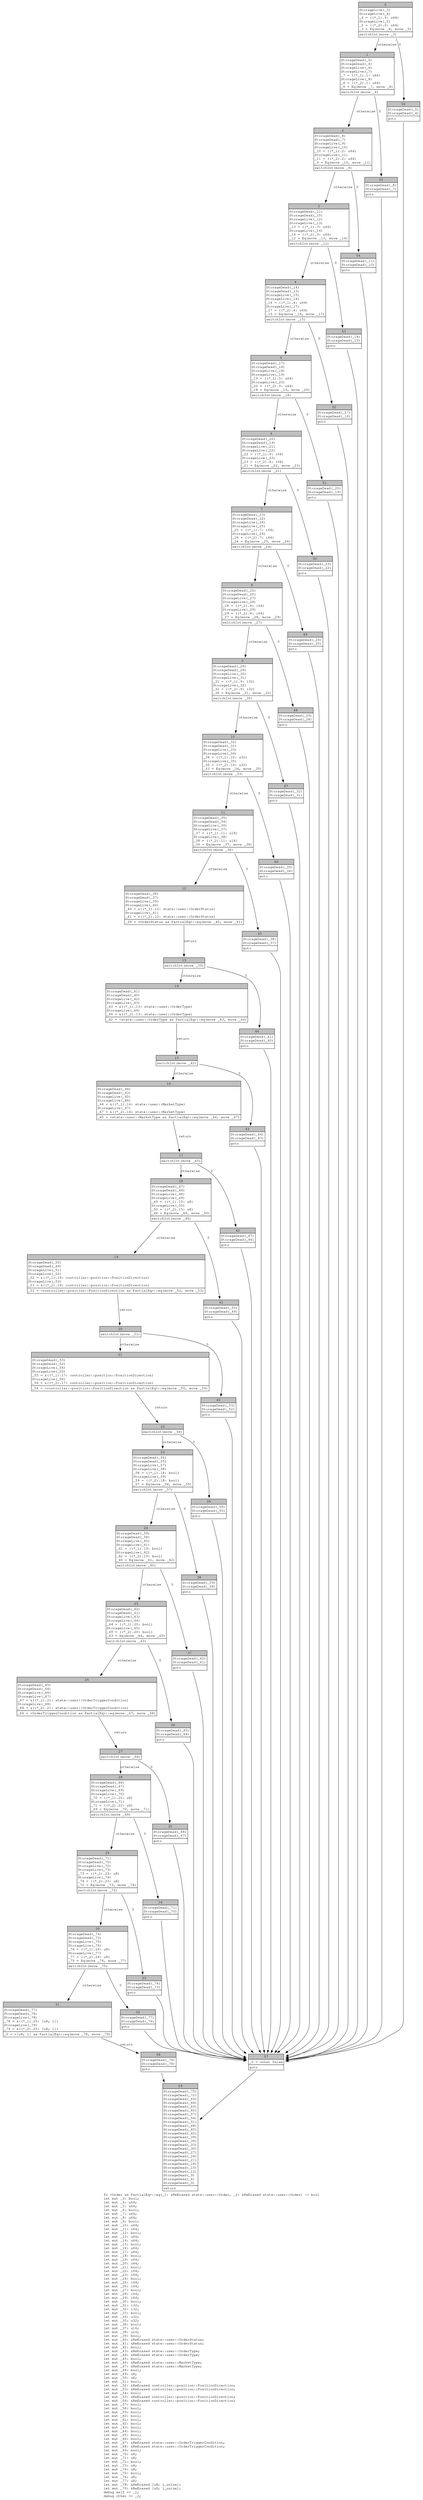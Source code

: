 digraph Mir_0_18540 {
    graph [fontname="Courier, monospace"];
    node [fontname="Courier, monospace"];
    edge [fontname="Courier, monospace"];
    label=<fn &lt;Order as PartialEq&gt;::eq(_1: &amp;ReErased state::user::Order, _2: &amp;ReErased state::user::Order) -&gt; bool<br align="left"/>let mut _3: bool;<br align="left"/>let mut _4: u64;<br align="left"/>let mut _5: u64;<br align="left"/>let mut _6: bool;<br align="left"/>let mut _7: u64;<br align="left"/>let mut _8: u64;<br align="left"/>let mut _9: bool;<br align="left"/>let mut _10: u64;<br align="left"/>let mut _11: u64;<br align="left"/>let mut _12: bool;<br align="left"/>let mut _13: u64;<br align="left"/>let mut _14: u64;<br align="left"/>let mut _15: bool;<br align="left"/>let mut _16: u64;<br align="left"/>let mut _17: u64;<br align="left"/>let mut _18: bool;<br align="left"/>let mut _19: u64;<br align="left"/>let mut _20: u64;<br align="left"/>let mut _21: bool;<br align="left"/>let mut _22: i64;<br align="left"/>let mut _23: i64;<br align="left"/>let mut _24: bool;<br align="left"/>let mut _25: i64;<br align="left"/>let mut _26: i64;<br align="left"/>let mut _27: bool;<br align="left"/>let mut _28: i64;<br align="left"/>let mut _29: i64;<br align="left"/>let mut _30: bool;<br align="left"/>let mut _31: i32;<br align="left"/>let mut _32: i32;<br align="left"/>let mut _33: bool;<br align="left"/>let mut _34: u32;<br align="left"/>let mut _35: u32;<br align="left"/>let mut _36: bool;<br align="left"/>let mut _37: u16;<br align="left"/>let mut _38: u16;<br align="left"/>let mut _39: bool;<br align="left"/>let mut _40: &amp;ReErased state::user::OrderStatus;<br align="left"/>let mut _41: &amp;ReErased state::user::OrderStatus;<br align="left"/>let mut _42: bool;<br align="left"/>let mut _43: &amp;ReErased state::user::OrderType;<br align="left"/>let mut _44: &amp;ReErased state::user::OrderType;<br align="left"/>let mut _45: bool;<br align="left"/>let mut _46: &amp;ReErased state::user::MarketType;<br align="left"/>let mut _47: &amp;ReErased state::user::MarketType;<br align="left"/>let mut _48: bool;<br align="left"/>let mut _49: u8;<br align="left"/>let mut _50: u8;<br align="left"/>let mut _51: bool;<br align="left"/>let mut _52: &amp;ReErased controller::position::PositionDirection;<br align="left"/>let mut _53: &amp;ReErased controller::position::PositionDirection;<br align="left"/>let mut _54: bool;<br align="left"/>let mut _55: &amp;ReErased controller::position::PositionDirection;<br align="left"/>let mut _56: &amp;ReErased controller::position::PositionDirection;<br align="left"/>let mut _57: bool;<br align="left"/>let mut _58: bool;<br align="left"/>let mut _59: bool;<br align="left"/>let mut _60: bool;<br align="left"/>let mut _61: bool;<br align="left"/>let mut _62: bool;<br align="left"/>let mut _63: bool;<br align="left"/>let mut _64: bool;<br align="left"/>let mut _65: bool;<br align="left"/>let mut _66: bool;<br align="left"/>let mut _67: &amp;ReErased state::user::OrderTriggerCondition;<br align="left"/>let mut _68: &amp;ReErased state::user::OrderTriggerCondition;<br align="left"/>let mut _69: bool;<br align="left"/>let mut _70: u8;<br align="left"/>let mut _71: u8;<br align="left"/>let mut _72: bool;<br align="left"/>let mut _73: u8;<br align="left"/>let mut _74: u8;<br align="left"/>let mut _75: bool;<br align="left"/>let mut _76: u8;<br align="left"/>let mut _77: u8;<br align="left"/>let mut _78: &amp;ReErased [u8; 1_usize];<br align="left"/>let mut _79: &amp;ReErased [u8; 1_usize];<br align="left"/>debug self =&gt; _1;<br align="left"/>debug other =&gt; _2;<br align="left"/>>;
    bb0__0_18540 [shape="none", label=<<table border="0" cellborder="1" cellspacing="0"><tr><td bgcolor="gray" align="center" colspan="1">0</td></tr><tr><td align="left" balign="left">StorageLive(_3)<br/>StorageLive(_4)<br/>_4 = ((*_1).0: u64)<br/>StorageLive(_5)<br/>_5 = ((*_2).0: u64)<br/>_3 = Eq(move _4, move _5)<br/></td></tr><tr><td align="left">switchInt(move _3)</td></tr></table>>];
    bb1__0_18540 [shape="none", label=<<table border="0" cellborder="1" cellspacing="0"><tr><td bgcolor="gray" align="center" colspan="1">1</td></tr><tr><td align="left" balign="left">StorageDead(_5)<br/>StorageDead(_4)<br/>StorageLive(_6)<br/>StorageLive(_7)<br/>_7 = ((*_1).1: u64)<br/>StorageLive(_8)<br/>_8 = ((*_2).1: u64)<br/>_6 = Eq(move _7, move _8)<br/></td></tr><tr><td align="left">switchInt(move _6)</td></tr></table>>];
    bb2__0_18540 [shape="none", label=<<table border="0" cellborder="1" cellspacing="0"><tr><td bgcolor="gray" align="center" colspan="1">2</td></tr><tr><td align="left" balign="left">StorageDead(_8)<br/>StorageDead(_7)<br/>StorageLive(_9)<br/>StorageLive(_10)<br/>_10 = ((*_1).2: u64)<br/>StorageLive(_11)<br/>_11 = ((*_2).2: u64)<br/>_9 = Eq(move _10, move _11)<br/></td></tr><tr><td align="left">switchInt(move _9)</td></tr></table>>];
    bb3__0_18540 [shape="none", label=<<table border="0" cellborder="1" cellspacing="0"><tr><td bgcolor="gray" align="center" colspan="1">3</td></tr><tr><td align="left" balign="left">StorageDead(_11)<br/>StorageDead(_10)<br/>StorageLive(_12)<br/>StorageLive(_13)<br/>_13 = ((*_1).3: u64)<br/>StorageLive(_14)<br/>_14 = ((*_2).3: u64)<br/>_12 = Eq(move _13, move _14)<br/></td></tr><tr><td align="left">switchInt(move _12)</td></tr></table>>];
    bb4__0_18540 [shape="none", label=<<table border="0" cellborder="1" cellspacing="0"><tr><td bgcolor="gray" align="center" colspan="1">4</td></tr><tr><td align="left" balign="left">StorageDead(_14)<br/>StorageDead(_13)<br/>StorageLive(_15)<br/>StorageLive(_16)<br/>_16 = ((*_1).4: u64)<br/>StorageLive(_17)<br/>_17 = ((*_2).4: u64)<br/>_15 = Eq(move _16, move _17)<br/></td></tr><tr><td align="left">switchInt(move _15)</td></tr></table>>];
    bb5__0_18540 [shape="none", label=<<table border="0" cellborder="1" cellspacing="0"><tr><td bgcolor="gray" align="center" colspan="1">5</td></tr><tr><td align="left" balign="left">StorageDead(_17)<br/>StorageDead(_16)<br/>StorageLive(_18)<br/>StorageLive(_19)<br/>_19 = ((*_1).5: u64)<br/>StorageLive(_20)<br/>_20 = ((*_2).5: u64)<br/>_18 = Eq(move _19, move _20)<br/></td></tr><tr><td align="left">switchInt(move _18)</td></tr></table>>];
    bb6__0_18540 [shape="none", label=<<table border="0" cellborder="1" cellspacing="0"><tr><td bgcolor="gray" align="center" colspan="1">6</td></tr><tr><td align="left" balign="left">StorageDead(_20)<br/>StorageDead(_19)<br/>StorageLive(_21)<br/>StorageLive(_22)<br/>_22 = ((*_1).6: i64)<br/>StorageLive(_23)<br/>_23 = ((*_2).6: i64)<br/>_21 = Eq(move _22, move _23)<br/></td></tr><tr><td align="left">switchInt(move _21)</td></tr></table>>];
    bb7__0_18540 [shape="none", label=<<table border="0" cellborder="1" cellspacing="0"><tr><td bgcolor="gray" align="center" colspan="1">7</td></tr><tr><td align="left" balign="left">StorageDead(_23)<br/>StorageDead(_22)<br/>StorageLive(_24)<br/>StorageLive(_25)<br/>_25 = ((*_1).7: i64)<br/>StorageLive(_26)<br/>_26 = ((*_2).7: i64)<br/>_24 = Eq(move _25, move _26)<br/></td></tr><tr><td align="left">switchInt(move _24)</td></tr></table>>];
    bb8__0_18540 [shape="none", label=<<table border="0" cellborder="1" cellspacing="0"><tr><td bgcolor="gray" align="center" colspan="1">8</td></tr><tr><td align="left" balign="left">StorageDead(_26)<br/>StorageDead(_25)<br/>StorageLive(_27)<br/>StorageLive(_28)<br/>_28 = ((*_1).8: i64)<br/>StorageLive(_29)<br/>_29 = ((*_2).8: i64)<br/>_27 = Eq(move _28, move _29)<br/></td></tr><tr><td align="left">switchInt(move _27)</td></tr></table>>];
    bb9__0_18540 [shape="none", label=<<table border="0" cellborder="1" cellspacing="0"><tr><td bgcolor="gray" align="center" colspan="1">9</td></tr><tr><td align="left" balign="left">StorageDead(_29)<br/>StorageDead(_28)<br/>StorageLive(_30)<br/>StorageLive(_31)<br/>_31 = ((*_1).9: i32)<br/>StorageLive(_32)<br/>_32 = ((*_2).9: i32)<br/>_30 = Eq(move _31, move _32)<br/></td></tr><tr><td align="left">switchInt(move _30)</td></tr></table>>];
    bb10__0_18540 [shape="none", label=<<table border="0" cellborder="1" cellspacing="0"><tr><td bgcolor="gray" align="center" colspan="1">10</td></tr><tr><td align="left" balign="left">StorageDead(_32)<br/>StorageDead(_31)<br/>StorageLive(_33)<br/>StorageLive(_34)<br/>_34 = ((*_1).10: u32)<br/>StorageLive(_35)<br/>_35 = ((*_2).10: u32)<br/>_33 = Eq(move _34, move _35)<br/></td></tr><tr><td align="left">switchInt(move _33)</td></tr></table>>];
    bb11__0_18540 [shape="none", label=<<table border="0" cellborder="1" cellspacing="0"><tr><td bgcolor="gray" align="center" colspan="1">11</td></tr><tr><td align="left" balign="left">StorageDead(_35)<br/>StorageDead(_34)<br/>StorageLive(_36)<br/>StorageLive(_37)<br/>_37 = ((*_1).11: u16)<br/>StorageLive(_38)<br/>_38 = ((*_2).11: u16)<br/>_36 = Eq(move _37, move _38)<br/></td></tr><tr><td align="left">switchInt(move _36)</td></tr></table>>];
    bb12__0_18540 [shape="none", label=<<table border="0" cellborder="1" cellspacing="0"><tr><td bgcolor="gray" align="center" colspan="1">12</td></tr><tr><td align="left" balign="left">StorageDead(_38)<br/>StorageDead(_37)<br/>StorageLive(_39)<br/>StorageLive(_40)<br/>_40 = &amp;((*_1).12: state::user::OrderStatus)<br/>StorageLive(_41)<br/>_41 = &amp;((*_2).12: state::user::OrderStatus)<br/></td></tr><tr><td align="left">_39 = &lt;OrderStatus as PartialEq&gt;::eq(move _40, move _41)</td></tr></table>>];
    bb13__0_18540 [shape="none", label=<<table border="0" cellborder="1" cellspacing="0"><tr><td bgcolor="gray" align="center" colspan="1">13</td></tr><tr><td align="left">switchInt(move _39)</td></tr></table>>];
    bb14__0_18540 [shape="none", label=<<table border="0" cellborder="1" cellspacing="0"><tr><td bgcolor="gray" align="center" colspan="1">14</td></tr><tr><td align="left" balign="left">StorageDead(_41)<br/>StorageDead(_40)<br/>StorageLive(_42)<br/>StorageLive(_43)<br/>_43 = &amp;((*_1).13: state::user::OrderType)<br/>StorageLive(_44)<br/>_44 = &amp;((*_2).13: state::user::OrderType)<br/></td></tr><tr><td align="left">_42 = &lt;state::user::OrderType as PartialEq&gt;::eq(move _43, move _44)</td></tr></table>>];
    bb15__0_18540 [shape="none", label=<<table border="0" cellborder="1" cellspacing="0"><tr><td bgcolor="gray" align="center" colspan="1">15</td></tr><tr><td align="left">switchInt(move _42)</td></tr></table>>];
    bb16__0_18540 [shape="none", label=<<table border="0" cellborder="1" cellspacing="0"><tr><td bgcolor="gray" align="center" colspan="1">16</td></tr><tr><td align="left" balign="left">StorageDead(_44)<br/>StorageDead(_43)<br/>StorageLive(_45)<br/>StorageLive(_46)<br/>_46 = &amp;((*_1).14: state::user::MarketType)<br/>StorageLive(_47)<br/>_47 = &amp;((*_2).14: state::user::MarketType)<br/></td></tr><tr><td align="left">_45 = &lt;state::user::MarketType as PartialEq&gt;::eq(move _46, move _47)</td></tr></table>>];
    bb17__0_18540 [shape="none", label=<<table border="0" cellborder="1" cellspacing="0"><tr><td bgcolor="gray" align="center" colspan="1">17</td></tr><tr><td align="left">switchInt(move _45)</td></tr></table>>];
    bb18__0_18540 [shape="none", label=<<table border="0" cellborder="1" cellspacing="0"><tr><td bgcolor="gray" align="center" colspan="1">18</td></tr><tr><td align="left" balign="left">StorageDead(_47)<br/>StorageDead(_46)<br/>StorageLive(_48)<br/>StorageLive(_49)<br/>_49 = ((*_1).15: u8)<br/>StorageLive(_50)<br/>_50 = ((*_2).15: u8)<br/>_48 = Eq(move _49, move _50)<br/></td></tr><tr><td align="left">switchInt(move _48)</td></tr></table>>];
    bb19__0_18540 [shape="none", label=<<table border="0" cellborder="1" cellspacing="0"><tr><td bgcolor="gray" align="center" colspan="1">19</td></tr><tr><td align="left" balign="left">StorageDead(_50)<br/>StorageDead(_49)<br/>StorageLive(_51)<br/>StorageLive(_52)<br/>_52 = &amp;((*_1).16: controller::position::PositionDirection)<br/>StorageLive(_53)<br/>_53 = &amp;((*_2).16: controller::position::PositionDirection)<br/></td></tr><tr><td align="left">_51 = &lt;controller::position::PositionDirection as PartialEq&gt;::eq(move _52, move _53)</td></tr></table>>];
    bb20__0_18540 [shape="none", label=<<table border="0" cellborder="1" cellspacing="0"><tr><td bgcolor="gray" align="center" colspan="1">20</td></tr><tr><td align="left">switchInt(move _51)</td></tr></table>>];
    bb21__0_18540 [shape="none", label=<<table border="0" cellborder="1" cellspacing="0"><tr><td bgcolor="gray" align="center" colspan="1">21</td></tr><tr><td align="left" balign="left">StorageDead(_53)<br/>StorageDead(_52)<br/>StorageLive(_54)<br/>StorageLive(_55)<br/>_55 = &amp;((*_1).17: controller::position::PositionDirection)<br/>StorageLive(_56)<br/>_56 = &amp;((*_2).17: controller::position::PositionDirection)<br/></td></tr><tr><td align="left">_54 = &lt;controller::position::PositionDirection as PartialEq&gt;::eq(move _55, move _56)</td></tr></table>>];
    bb22__0_18540 [shape="none", label=<<table border="0" cellborder="1" cellspacing="0"><tr><td bgcolor="gray" align="center" colspan="1">22</td></tr><tr><td align="left">switchInt(move _54)</td></tr></table>>];
    bb23__0_18540 [shape="none", label=<<table border="0" cellborder="1" cellspacing="0"><tr><td bgcolor="gray" align="center" colspan="1">23</td></tr><tr><td align="left" balign="left">StorageDead(_56)<br/>StorageDead(_55)<br/>StorageLive(_57)<br/>StorageLive(_58)<br/>_58 = ((*_1).18: bool)<br/>StorageLive(_59)<br/>_59 = ((*_2).18: bool)<br/>_57 = Eq(move _58, move _59)<br/></td></tr><tr><td align="left">switchInt(move _57)</td></tr></table>>];
    bb24__0_18540 [shape="none", label=<<table border="0" cellborder="1" cellspacing="0"><tr><td bgcolor="gray" align="center" colspan="1">24</td></tr><tr><td align="left" balign="left">StorageDead(_59)<br/>StorageDead(_58)<br/>StorageLive(_60)<br/>StorageLive(_61)<br/>_61 = ((*_1).19: bool)<br/>StorageLive(_62)<br/>_62 = ((*_2).19: bool)<br/>_60 = Eq(move _61, move _62)<br/></td></tr><tr><td align="left">switchInt(move _60)</td></tr></table>>];
    bb25__0_18540 [shape="none", label=<<table border="0" cellborder="1" cellspacing="0"><tr><td bgcolor="gray" align="center" colspan="1">25</td></tr><tr><td align="left" balign="left">StorageDead(_62)<br/>StorageDead(_61)<br/>StorageLive(_63)<br/>StorageLive(_64)<br/>_64 = ((*_1).20: bool)<br/>StorageLive(_65)<br/>_65 = ((*_2).20: bool)<br/>_63 = Eq(move _64, move _65)<br/></td></tr><tr><td align="left">switchInt(move _63)</td></tr></table>>];
    bb26__0_18540 [shape="none", label=<<table border="0" cellborder="1" cellspacing="0"><tr><td bgcolor="gray" align="center" colspan="1">26</td></tr><tr><td align="left" balign="left">StorageDead(_65)<br/>StorageDead(_64)<br/>StorageLive(_66)<br/>StorageLive(_67)<br/>_67 = &amp;((*_1).21: state::user::OrderTriggerCondition)<br/>StorageLive(_68)<br/>_68 = &amp;((*_2).21: state::user::OrderTriggerCondition)<br/></td></tr><tr><td align="left">_66 = &lt;OrderTriggerCondition as PartialEq&gt;::eq(move _67, move _68)</td></tr></table>>];
    bb27__0_18540 [shape="none", label=<<table border="0" cellborder="1" cellspacing="0"><tr><td bgcolor="gray" align="center" colspan="1">27</td></tr><tr><td align="left">switchInt(move _66)</td></tr></table>>];
    bb28__0_18540 [shape="none", label=<<table border="0" cellborder="1" cellspacing="0"><tr><td bgcolor="gray" align="center" colspan="1">28</td></tr><tr><td align="left" balign="left">StorageDead(_68)<br/>StorageDead(_67)<br/>StorageLive(_69)<br/>StorageLive(_70)<br/>_70 = ((*_1).22: u8)<br/>StorageLive(_71)<br/>_71 = ((*_2).22: u8)<br/>_69 = Eq(move _70, move _71)<br/></td></tr><tr><td align="left">switchInt(move _69)</td></tr></table>>];
    bb29__0_18540 [shape="none", label=<<table border="0" cellborder="1" cellspacing="0"><tr><td bgcolor="gray" align="center" colspan="1">29</td></tr><tr><td align="left" balign="left">StorageDead(_71)<br/>StorageDead(_70)<br/>StorageLive(_72)<br/>StorageLive(_73)<br/>_73 = ((*_1).23: u8)<br/>StorageLive(_74)<br/>_74 = ((*_2).23: u8)<br/>_72 = Eq(move _73, move _74)<br/></td></tr><tr><td align="left">switchInt(move _72)</td></tr></table>>];
    bb30__0_18540 [shape="none", label=<<table border="0" cellborder="1" cellspacing="0"><tr><td bgcolor="gray" align="center" colspan="1">30</td></tr><tr><td align="left" balign="left">StorageDead(_74)<br/>StorageDead(_73)<br/>StorageLive(_75)<br/>StorageLive(_76)<br/>_76 = ((*_1).24: u8)<br/>StorageLive(_77)<br/>_77 = ((*_2).24: u8)<br/>_75 = Eq(move _76, move _77)<br/></td></tr><tr><td align="left">switchInt(move _75)</td></tr></table>>];
    bb31__0_18540 [shape="none", label=<<table border="0" cellborder="1" cellspacing="0"><tr><td bgcolor="gray" align="center" colspan="1">31</td></tr><tr><td align="left" balign="left">StorageDead(_77)<br/>StorageDead(_76)<br/>StorageLive(_78)<br/>_78 = &amp;((*_1).25: [u8; 1])<br/>StorageLive(_79)<br/>_79 = &amp;((*_2).25: [u8; 1])<br/></td></tr><tr><td align="left">_0 = &lt;[u8; 1] as PartialEq&gt;::eq(move _78, move _79)</td></tr></table>>];
    bb32__0_18540 [shape="none", label=<<table border="0" cellborder="1" cellspacing="0"><tr><td bgcolor="gray" align="center" colspan="1">32</td></tr><tr><td align="left" balign="left">StorageDead(_77)<br/>StorageDead(_76)<br/></td></tr><tr><td align="left">goto</td></tr></table>>];
    bb33__0_18540 [shape="none", label=<<table border="0" cellborder="1" cellspacing="0"><tr><td bgcolor="gray" align="center" colspan="1">33</td></tr><tr><td align="left" balign="left">StorageDead(_74)<br/>StorageDead(_73)<br/></td></tr><tr><td align="left">goto</td></tr></table>>];
    bb34__0_18540 [shape="none", label=<<table border="0" cellborder="1" cellspacing="0"><tr><td bgcolor="gray" align="center" colspan="1">34</td></tr><tr><td align="left" balign="left">StorageDead(_71)<br/>StorageDead(_70)<br/></td></tr><tr><td align="left">goto</td></tr></table>>];
    bb35__0_18540 [shape="none", label=<<table border="0" cellborder="1" cellspacing="0"><tr><td bgcolor="gray" align="center" colspan="1">35</td></tr><tr><td align="left" balign="left">StorageDead(_68)<br/>StorageDead(_67)<br/></td></tr><tr><td align="left">goto</td></tr></table>>];
    bb36__0_18540 [shape="none", label=<<table border="0" cellborder="1" cellspacing="0"><tr><td bgcolor="gray" align="center" colspan="1">36</td></tr><tr><td align="left" balign="left">StorageDead(_65)<br/>StorageDead(_64)<br/></td></tr><tr><td align="left">goto</td></tr></table>>];
    bb37__0_18540 [shape="none", label=<<table border="0" cellborder="1" cellspacing="0"><tr><td bgcolor="gray" align="center" colspan="1">37</td></tr><tr><td align="left" balign="left">StorageDead(_62)<br/>StorageDead(_61)<br/></td></tr><tr><td align="left">goto</td></tr></table>>];
    bb38__0_18540 [shape="none", label=<<table border="0" cellborder="1" cellspacing="0"><tr><td bgcolor="gray" align="center" colspan="1">38</td></tr><tr><td align="left" balign="left">StorageDead(_59)<br/>StorageDead(_58)<br/></td></tr><tr><td align="left">goto</td></tr></table>>];
    bb39__0_18540 [shape="none", label=<<table border="0" cellborder="1" cellspacing="0"><tr><td bgcolor="gray" align="center" colspan="1">39</td></tr><tr><td align="left" balign="left">StorageDead(_56)<br/>StorageDead(_55)<br/></td></tr><tr><td align="left">goto</td></tr></table>>];
    bb40__0_18540 [shape="none", label=<<table border="0" cellborder="1" cellspacing="0"><tr><td bgcolor="gray" align="center" colspan="1">40</td></tr><tr><td align="left" balign="left">StorageDead(_53)<br/>StorageDead(_52)<br/></td></tr><tr><td align="left">goto</td></tr></table>>];
    bb41__0_18540 [shape="none", label=<<table border="0" cellborder="1" cellspacing="0"><tr><td bgcolor="gray" align="center" colspan="1">41</td></tr><tr><td align="left" balign="left">StorageDead(_50)<br/>StorageDead(_49)<br/></td></tr><tr><td align="left">goto</td></tr></table>>];
    bb42__0_18540 [shape="none", label=<<table border="0" cellborder="1" cellspacing="0"><tr><td bgcolor="gray" align="center" colspan="1">42</td></tr><tr><td align="left" balign="left">StorageDead(_47)<br/>StorageDead(_46)<br/></td></tr><tr><td align="left">goto</td></tr></table>>];
    bb43__0_18540 [shape="none", label=<<table border="0" cellborder="1" cellspacing="0"><tr><td bgcolor="gray" align="center" colspan="1">43</td></tr><tr><td align="left" balign="left">StorageDead(_44)<br/>StorageDead(_43)<br/></td></tr><tr><td align="left">goto</td></tr></table>>];
    bb44__0_18540 [shape="none", label=<<table border="0" cellborder="1" cellspacing="0"><tr><td bgcolor="gray" align="center" colspan="1">44</td></tr><tr><td align="left" balign="left">StorageDead(_41)<br/>StorageDead(_40)<br/></td></tr><tr><td align="left">goto</td></tr></table>>];
    bb45__0_18540 [shape="none", label=<<table border="0" cellborder="1" cellspacing="0"><tr><td bgcolor="gray" align="center" colspan="1">45</td></tr><tr><td align="left" balign="left">StorageDead(_38)<br/>StorageDead(_37)<br/></td></tr><tr><td align="left">goto</td></tr></table>>];
    bb46__0_18540 [shape="none", label=<<table border="0" cellborder="1" cellspacing="0"><tr><td bgcolor="gray" align="center" colspan="1">46</td></tr><tr><td align="left" balign="left">StorageDead(_35)<br/>StorageDead(_34)<br/></td></tr><tr><td align="left">goto</td></tr></table>>];
    bb47__0_18540 [shape="none", label=<<table border="0" cellborder="1" cellspacing="0"><tr><td bgcolor="gray" align="center" colspan="1">47</td></tr><tr><td align="left" balign="left">StorageDead(_32)<br/>StorageDead(_31)<br/></td></tr><tr><td align="left">goto</td></tr></table>>];
    bb48__0_18540 [shape="none", label=<<table border="0" cellborder="1" cellspacing="0"><tr><td bgcolor="gray" align="center" colspan="1">48</td></tr><tr><td align="left" balign="left">StorageDead(_29)<br/>StorageDead(_28)<br/></td></tr><tr><td align="left">goto</td></tr></table>>];
    bb49__0_18540 [shape="none", label=<<table border="0" cellborder="1" cellspacing="0"><tr><td bgcolor="gray" align="center" colspan="1">49</td></tr><tr><td align="left" balign="left">StorageDead(_26)<br/>StorageDead(_25)<br/></td></tr><tr><td align="left">goto</td></tr></table>>];
    bb50__0_18540 [shape="none", label=<<table border="0" cellborder="1" cellspacing="0"><tr><td bgcolor="gray" align="center" colspan="1">50</td></tr><tr><td align="left" balign="left">StorageDead(_23)<br/>StorageDead(_22)<br/></td></tr><tr><td align="left">goto</td></tr></table>>];
    bb51__0_18540 [shape="none", label=<<table border="0" cellborder="1" cellspacing="0"><tr><td bgcolor="gray" align="center" colspan="1">51</td></tr><tr><td align="left" balign="left">StorageDead(_20)<br/>StorageDead(_19)<br/></td></tr><tr><td align="left">goto</td></tr></table>>];
    bb52__0_18540 [shape="none", label=<<table border="0" cellborder="1" cellspacing="0"><tr><td bgcolor="gray" align="center" colspan="1">52</td></tr><tr><td align="left" balign="left">StorageDead(_17)<br/>StorageDead(_16)<br/></td></tr><tr><td align="left">goto</td></tr></table>>];
    bb53__0_18540 [shape="none", label=<<table border="0" cellborder="1" cellspacing="0"><tr><td bgcolor="gray" align="center" colspan="1">53</td></tr><tr><td align="left" balign="left">StorageDead(_14)<br/>StorageDead(_13)<br/></td></tr><tr><td align="left">goto</td></tr></table>>];
    bb54__0_18540 [shape="none", label=<<table border="0" cellborder="1" cellspacing="0"><tr><td bgcolor="gray" align="center" colspan="1">54</td></tr><tr><td align="left" balign="left">StorageDead(_11)<br/>StorageDead(_10)<br/></td></tr><tr><td align="left">goto</td></tr></table>>];
    bb55__0_18540 [shape="none", label=<<table border="0" cellborder="1" cellspacing="0"><tr><td bgcolor="gray" align="center" colspan="1">55</td></tr><tr><td align="left" balign="left">StorageDead(_8)<br/>StorageDead(_7)<br/></td></tr><tr><td align="left">goto</td></tr></table>>];
    bb56__0_18540 [shape="none", label=<<table border="0" cellborder="1" cellspacing="0"><tr><td bgcolor="gray" align="center" colspan="1">56</td></tr><tr><td align="left" balign="left">StorageDead(_5)<br/>StorageDead(_4)<br/></td></tr><tr><td align="left">goto</td></tr></table>>];
    bb57__0_18540 [shape="none", label=<<table border="0" cellborder="1" cellspacing="0"><tr><td bgcolor="gray" align="center" colspan="1">57</td></tr><tr><td align="left" balign="left">_0 = const false<br/></td></tr><tr><td align="left">goto</td></tr></table>>];
    bb58__0_18540 [shape="none", label=<<table border="0" cellborder="1" cellspacing="0"><tr><td bgcolor="gray" align="center" colspan="1">58</td></tr><tr><td align="left" balign="left">StorageDead(_79)<br/>StorageDead(_78)<br/></td></tr><tr><td align="left">goto</td></tr></table>>];
    bb59__0_18540 [shape="none", label=<<table border="0" cellborder="1" cellspacing="0"><tr><td bgcolor="gray" align="center" colspan="1">59</td></tr><tr><td align="left" balign="left">StorageDead(_75)<br/>StorageDead(_72)<br/>StorageDead(_69)<br/>StorageDead(_66)<br/>StorageDead(_63)<br/>StorageDead(_60)<br/>StorageDead(_57)<br/>StorageDead(_54)<br/>StorageDead(_51)<br/>StorageDead(_48)<br/>StorageDead(_45)<br/>StorageDead(_42)<br/>StorageDead(_39)<br/>StorageDead(_36)<br/>StorageDead(_33)<br/>StorageDead(_30)<br/>StorageDead(_27)<br/>StorageDead(_24)<br/>StorageDead(_21)<br/>StorageDead(_18)<br/>StorageDead(_15)<br/>StorageDead(_12)<br/>StorageDead(_9)<br/>StorageDead(_6)<br/>StorageDead(_3)<br/></td></tr><tr><td align="left">return</td></tr></table>>];
    bb0__0_18540 -> bb56__0_18540 [label="0"];
    bb0__0_18540 -> bb1__0_18540 [label="otherwise"];
    bb1__0_18540 -> bb55__0_18540 [label="0"];
    bb1__0_18540 -> bb2__0_18540 [label="otherwise"];
    bb2__0_18540 -> bb54__0_18540 [label="0"];
    bb2__0_18540 -> bb3__0_18540 [label="otherwise"];
    bb3__0_18540 -> bb53__0_18540 [label="0"];
    bb3__0_18540 -> bb4__0_18540 [label="otherwise"];
    bb4__0_18540 -> bb52__0_18540 [label="0"];
    bb4__0_18540 -> bb5__0_18540 [label="otherwise"];
    bb5__0_18540 -> bb51__0_18540 [label="0"];
    bb5__0_18540 -> bb6__0_18540 [label="otherwise"];
    bb6__0_18540 -> bb50__0_18540 [label="0"];
    bb6__0_18540 -> bb7__0_18540 [label="otherwise"];
    bb7__0_18540 -> bb49__0_18540 [label="0"];
    bb7__0_18540 -> bb8__0_18540 [label="otherwise"];
    bb8__0_18540 -> bb48__0_18540 [label="0"];
    bb8__0_18540 -> bb9__0_18540 [label="otherwise"];
    bb9__0_18540 -> bb47__0_18540 [label="0"];
    bb9__0_18540 -> bb10__0_18540 [label="otherwise"];
    bb10__0_18540 -> bb46__0_18540 [label="0"];
    bb10__0_18540 -> bb11__0_18540 [label="otherwise"];
    bb11__0_18540 -> bb45__0_18540 [label="0"];
    bb11__0_18540 -> bb12__0_18540 [label="otherwise"];
    bb12__0_18540 -> bb13__0_18540 [label="return"];
    bb13__0_18540 -> bb44__0_18540 [label="0"];
    bb13__0_18540 -> bb14__0_18540 [label="otherwise"];
    bb14__0_18540 -> bb15__0_18540 [label="return"];
    bb15__0_18540 -> bb43__0_18540 [label="0"];
    bb15__0_18540 -> bb16__0_18540 [label="otherwise"];
    bb16__0_18540 -> bb17__0_18540 [label="return"];
    bb17__0_18540 -> bb42__0_18540 [label="0"];
    bb17__0_18540 -> bb18__0_18540 [label="otherwise"];
    bb18__0_18540 -> bb41__0_18540 [label="0"];
    bb18__0_18540 -> bb19__0_18540 [label="otherwise"];
    bb19__0_18540 -> bb20__0_18540 [label="return"];
    bb20__0_18540 -> bb40__0_18540 [label="0"];
    bb20__0_18540 -> bb21__0_18540 [label="otherwise"];
    bb21__0_18540 -> bb22__0_18540 [label="return"];
    bb22__0_18540 -> bb39__0_18540 [label="0"];
    bb22__0_18540 -> bb23__0_18540 [label="otherwise"];
    bb23__0_18540 -> bb38__0_18540 [label="0"];
    bb23__0_18540 -> bb24__0_18540 [label="otherwise"];
    bb24__0_18540 -> bb37__0_18540 [label="0"];
    bb24__0_18540 -> bb25__0_18540 [label="otherwise"];
    bb25__0_18540 -> bb36__0_18540 [label="0"];
    bb25__0_18540 -> bb26__0_18540 [label="otherwise"];
    bb26__0_18540 -> bb27__0_18540 [label="return"];
    bb27__0_18540 -> bb35__0_18540 [label="0"];
    bb27__0_18540 -> bb28__0_18540 [label="otherwise"];
    bb28__0_18540 -> bb34__0_18540 [label="0"];
    bb28__0_18540 -> bb29__0_18540 [label="otherwise"];
    bb29__0_18540 -> bb33__0_18540 [label="0"];
    bb29__0_18540 -> bb30__0_18540 [label="otherwise"];
    bb30__0_18540 -> bb32__0_18540 [label="0"];
    bb30__0_18540 -> bb31__0_18540 [label="otherwise"];
    bb31__0_18540 -> bb58__0_18540 [label="return"];
    bb32__0_18540 -> bb57__0_18540 [label=""];
    bb33__0_18540 -> bb57__0_18540 [label=""];
    bb34__0_18540 -> bb57__0_18540 [label=""];
    bb35__0_18540 -> bb57__0_18540 [label=""];
    bb36__0_18540 -> bb57__0_18540 [label=""];
    bb37__0_18540 -> bb57__0_18540 [label=""];
    bb38__0_18540 -> bb57__0_18540 [label=""];
    bb39__0_18540 -> bb57__0_18540 [label=""];
    bb40__0_18540 -> bb57__0_18540 [label=""];
    bb41__0_18540 -> bb57__0_18540 [label=""];
    bb42__0_18540 -> bb57__0_18540 [label=""];
    bb43__0_18540 -> bb57__0_18540 [label=""];
    bb44__0_18540 -> bb57__0_18540 [label=""];
    bb45__0_18540 -> bb57__0_18540 [label=""];
    bb46__0_18540 -> bb57__0_18540 [label=""];
    bb47__0_18540 -> bb57__0_18540 [label=""];
    bb48__0_18540 -> bb57__0_18540 [label=""];
    bb49__0_18540 -> bb57__0_18540 [label=""];
    bb50__0_18540 -> bb57__0_18540 [label=""];
    bb51__0_18540 -> bb57__0_18540 [label=""];
    bb52__0_18540 -> bb57__0_18540 [label=""];
    bb53__0_18540 -> bb57__0_18540 [label=""];
    bb54__0_18540 -> bb57__0_18540 [label=""];
    bb55__0_18540 -> bb57__0_18540 [label=""];
    bb56__0_18540 -> bb57__0_18540 [label=""];
    bb57__0_18540 -> bb59__0_18540 [label=""];
    bb58__0_18540 -> bb59__0_18540 [label=""];
}
